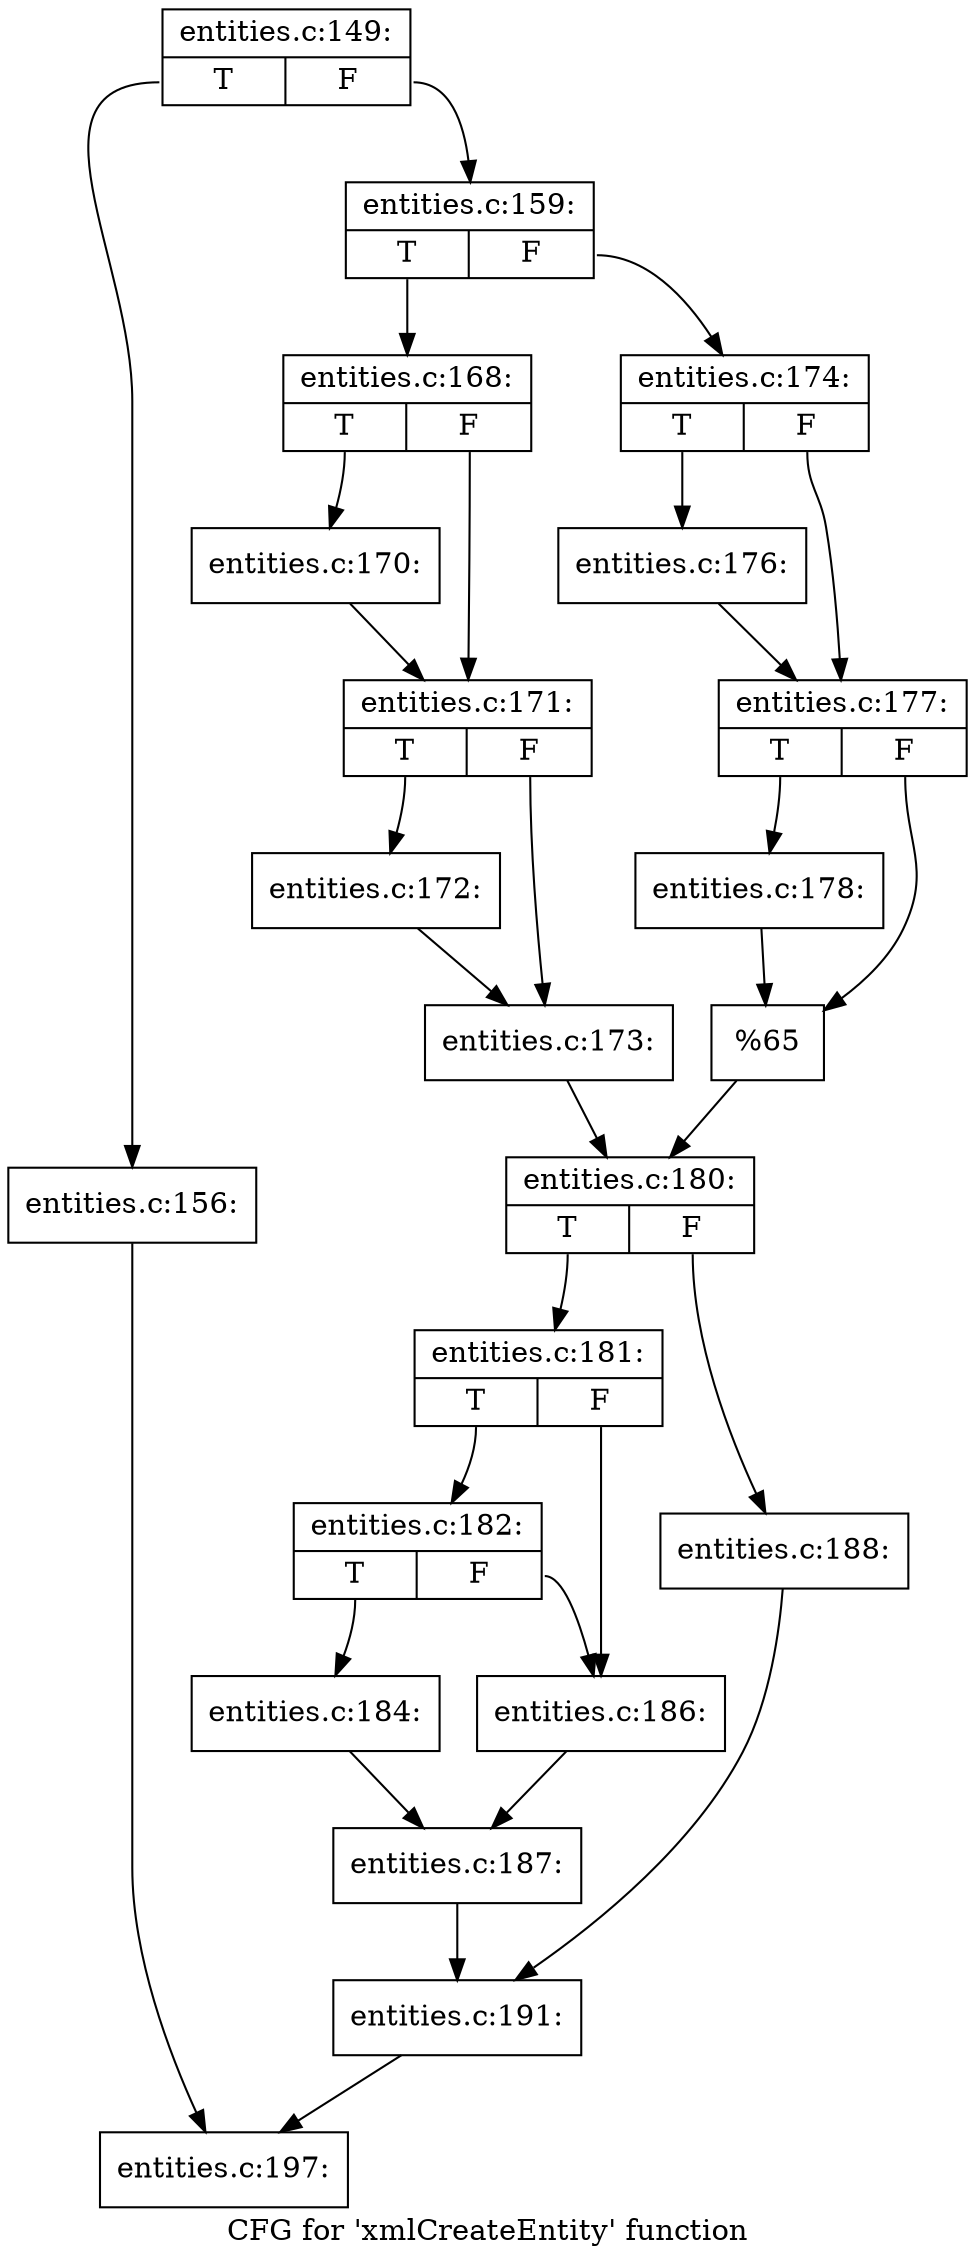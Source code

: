 digraph "CFG for 'xmlCreateEntity' function" {
	label="CFG for 'xmlCreateEntity' function";

	Node0x4b775e0 [shape=record,label="{entities.c:149:|{<s0>T|<s1>F}}"];
	Node0x4b775e0:s0 -> Node0x4b48ad0;
	Node0x4b775e0:s1 -> Node0x4b48b20;
	Node0x4b48ad0 [shape=record,label="{entities.c:156:}"];
	Node0x4b48ad0 -> Node0x4b47000;
	Node0x4b48b20 [shape=record,label="{entities.c:159:|{<s0>T|<s1>F}}"];
	Node0x4b48b20:s0 -> Node0x4b89e10;
	Node0x4b48b20:s1 -> Node0x4b89eb0;
	Node0x4b89e10 [shape=record,label="{entities.c:168:|{<s0>T|<s1>F}}"];
	Node0x4b89e10:s0 -> Node0x4b8ae90;
	Node0x4b89e10:s1 -> Node0x4ab5b30;
	Node0x4b8ae90 [shape=record,label="{entities.c:170:}"];
	Node0x4b8ae90 -> Node0x4ab5b30;
	Node0x4ab5b30 [shape=record,label="{entities.c:171:|{<s0>T|<s1>F}}"];
	Node0x4ab5b30:s0 -> Node0x4b8b1c0;
	Node0x4ab5b30:s1 -> Node0x4b8b7d0;
	Node0x4b8b1c0 [shape=record,label="{entities.c:172:}"];
	Node0x4b8b1c0 -> Node0x4b8b7d0;
	Node0x4b8b7d0 [shape=record,label="{entities.c:173:}"];
	Node0x4b8b7d0 -> Node0x4b89e60;
	Node0x4b89eb0 [shape=record,label="{entities.c:174:|{<s0>T|<s1>F}}"];
	Node0x4b89eb0:s0 -> Node0x4b8c680;
	Node0x4b89eb0:s1 -> Node0x4b8c9b0;
	Node0x4b8c680 [shape=record,label="{entities.c:176:}"];
	Node0x4b8c680 -> Node0x4b8c9b0;
	Node0x4b8c9b0 [shape=record,label="{entities.c:177:|{<s0>T|<s1>F}}"];
	Node0x4b8c9b0:s0 -> Node0x4b8ad60;
	Node0x4b8c9b0:s1 -> Node0x4b8c770;
	Node0x4b8ad60 [shape=record,label="{entities.c:178:}"];
	Node0x4b8ad60 -> Node0x4b8c770;
	Node0x4b8c770 [shape=record,label="{%65}"];
	Node0x4b8c770 -> Node0x4b89e60;
	Node0x4b89e60 [shape=record,label="{entities.c:180:|{<s0>T|<s1>F}}"];
	Node0x4b89e60:s0 -> Node0x4b8d640;
	Node0x4b89e60:s1 -> Node0x4b8d6e0;
	Node0x4b8d640 [shape=record,label="{entities.c:181:|{<s0>T|<s1>F}}"];
	Node0x4b8d640:s0 -> Node0x4b8e7e0;
	Node0x4b8d640:s1 -> Node0x4b8e790;
	Node0x4b8e7e0 [shape=record,label="{entities.c:182:|{<s0>T|<s1>F}}"];
	Node0x4b8e7e0:s0 -> Node0x4b8e310;
	Node0x4b8e7e0:s1 -> Node0x4b8e790;
	Node0x4b8e310 [shape=record,label="{entities.c:184:}"];
	Node0x4b8e310 -> Node0x4b8e740;
	Node0x4b8e790 [shape=record,label="{entities.c:186:}"];
	Node0x4b8e790 -> Node0x4b8e740;
	Node0x4b8e740 [shape=record,label="{entities.c:187:}"];
	Node0x4b8e740 -> Node0x4b8d690;
	Node0x4b8d6e0 [shape=record,label="{entities.c:188:}"];
	Node0x4b8d6e0 -> Node0x4b8d690;
	Node0x4b8d690 [shape=record,label="{entities.c:191:}"];
	Node0x4b8d690 -> Node0x4b47000;
	Node0x4b47000 [shape=record,label="{entities.c:197:}"];
}
